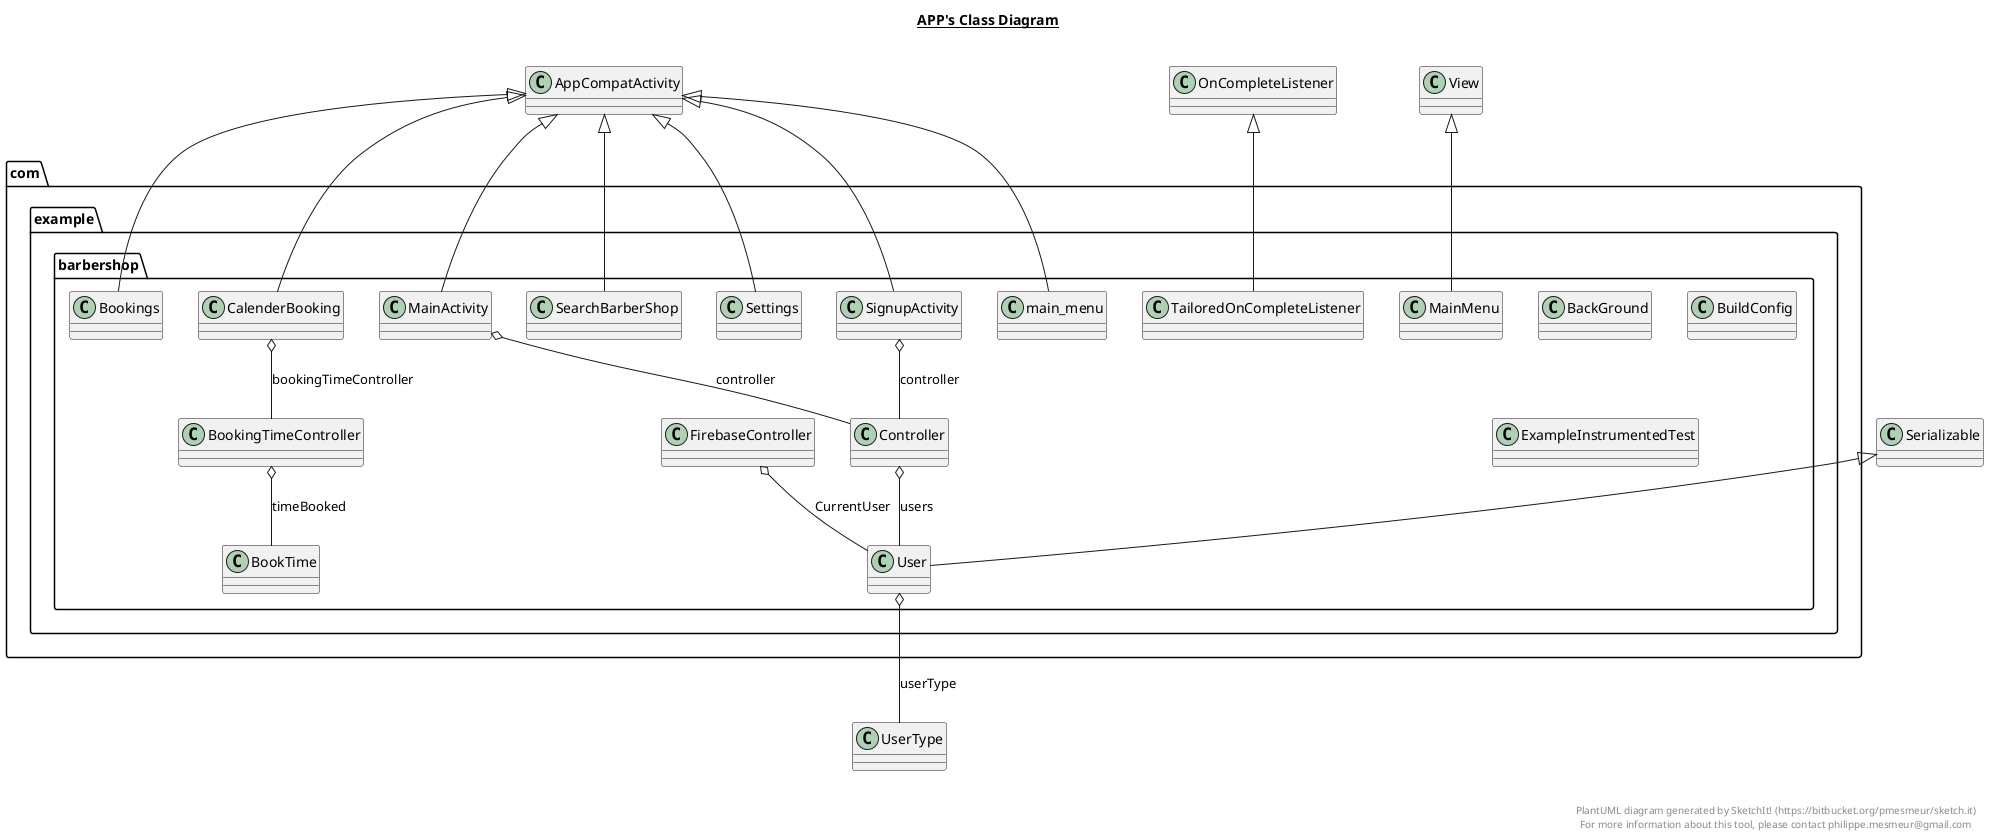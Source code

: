 @startuml

title __APP's Class Diagram__\n

  package com.example.barbershop {
    class BackGround {
    }
  }
  

  package com.example.barbershop {
    class BookTime {
    }
  }
  

  package com.example.barbershop {
    class BookingTimeController {
    }
  }
  

  package com.example.barbershop {
    class Bookings {
    }
  }
  

  package com.example.barbershop {
    class BuildConfig {
    }
  }
  

  package com.example.barbershop {
    class CalenderBooking {
    }
  }
  

  package com.example.barbershop {
    class Controller {
    }
  }
  

  package com.example.barbershop {
    class ExampleInstrumentedTest {
    }
  }
  

  package com.example.barbershop {
    class FirebaseController {
    }
  }
  

  package com.example.barbershop {
    class MainActivity {
    }
  }
  

  package com.example.barbershop {
    class MainMenu {
    }
  }
  

  package com.example.barbershop {
    class SearchBarberShop {
    }
  }
  

  package com.example.barbershop {
    class Settings {
    }
  }
  

  package com.example.barbershop {
    class SignupActivity {
    }
  }
  

  package com.example.barbershop {
    class TailoredOnCompleteListener {
    }
  }
  

  package com.example.barbershop {
    class User {
    }
  }
  

  package com.example.barbershop {
    class main_menu {
    }
  }
  

  BookingTimeController o-- BookTime : timeBooked
  Bookings -up-|> AppCompatActivity
  CalenderBooking -up-|> AppCompatActivity
  CalenderBooking o-- BookingTimeController : bookingTimeController
  Controller o-- User : users
  FirebaseController o-- User : CurrentUser
  MainActivity -up-|> AppCompatActivity
  MainActivity o-- Controller : controller
  MainMenu -up-|> View
  SearchBarberShop -up-|> AppCompatActivity
  Settings -up-|> AppCompatActivity
  SignupActivity -up-|> AppCompatActivity
  SignupActivity o-- Controller : controller
  TailoredOnCompleteListener -up-|> OnCompleteListener
  User -up-|> Serializable
  User o-- UserType : userType
  main_menu -up-|> AppCompatActivity


right footer


PlantUML diagram generated by SketchIt! (https://bitbucket.org/pmesmeur/sketch.it)
For more information about this tool, please contact philippe.mesmeur@gmail.com
endfooter

@enduml
